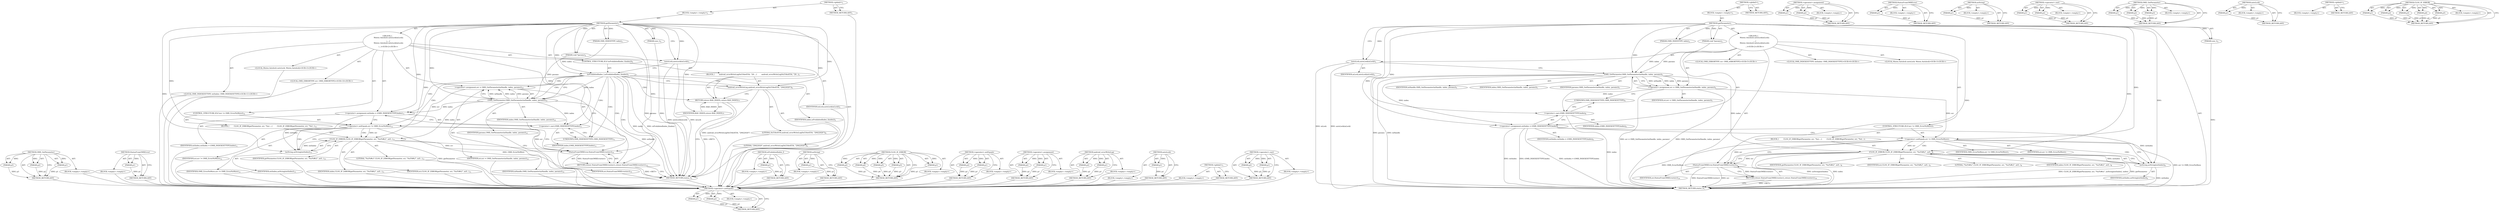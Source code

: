 digraph "&lt;operator&gt;.cast" {
vulnerable_95 [label=<(METHOD,&lt;operator&gt;.notEquals)>];
vulnerable_96 [label=<(PARAM,p1)>];
vulnerable_97 [label=<(PARAM,p2)>];
vulnerable_98 [label=<(BLOCK,&lt;empty&gt;,&lt;empty&gt;)>];
vulnerable_99 [label=<(METHOD_RETURN,ANY)>];
vulnerable_6 [label=<(METHOD,&lt;global&gt;)<SUB>1</SUB>>];
vulnerable_7 [label=<(BLOCK,&lt;empty&gt;,&lt;empty&gt;)<SUB>1</SUB>>];
vulnerable_8 [label=<(METHOD,getParameter)<SUB>1</SUB>>];
vulnerable_9 [label=<(PARAM,OMX_INDEXTYPE index)<SUB>2</SUB>>];
vulnerable_10 [label=<(PARAM,void *params)<SUB>2</SUB>>];
vulnerable_11 [label=<(PARAM,size_t)<SUB>2</SUB>>];
vulnerable_12 [label="<(BLOCK,{
     Mutex::Autolock autoLock(mLock);
 
     ...,{
     Mutex::Autolock autoLock(mLock);
 
     ...)<SUB>2</SUB>>"];
vulnerable_13 [label="<(LOCAL,Mutex.Autolock autoLock: Mutex.Autolock)<SUB>3</SUB>>"];
vulnerable_14 [label=<(autoLock,autoLock(mLock))<SUB>3</SUB>>];
vulnerable_15 [label=<(IDENTIFIER,mLock,autoLock(mLock))<SUB>3</SUB>>];
vulnerable_16 [label="<(LOCAL,OMX_ERRORTYPE err: OMX_ERRORTYPE)<SUB>5</SUB>>"];
vulnerable_17 [label=<(&lt;operator&gt;.assignment,err = OMX_GetParameter(mHandle, index, params))<SUB>5</SUB>>];
vulnerable_18 [label=<(IDENTIFIER,err,err = OMX_GetParameter(mHandle, index, params))<SUB>5</SUB>>];
vulnerable_19 [label=<(OMX_GetParameter,OMX_GetParameter(mHandle, index, params))<SUB>5</SUB>>];
vulnerable_20 [label=<(IDENTIFIER,mHandle,OMX_GetParameter(mHandle, index, params))<SUB>5</SUB>>];
vulnerable_21 [label=<(IDENTIFIER,index,OMX_GetParameter(mHandle, index, params))<SUB>5</SUB>>];
vulnerable_22 [label=<(IDENTIFIER,params,OMX_GetParameter(mHandle, index, params))<SUB>5</SUB>>];
vulnerable_23 [label="<(LOCAL,OMX_INDEXEXTTYPE extIndex: OMX_INDEXEXTTYPE)<SUB>6</SUB>>"];
vulnerable_24 [label=<(&lt;operator&gt;.assignment,extIndex = (OMX_INDEXEXTTYPE)index)<SUB>6</SUB>>];
vulnerable_25 [label=<(IDENTIFIER,extIndex,extIndex = (OMX_INDEXEXTTYPE)index)<SUB>6</SUB>>];
vulnerable_26 [label=<(&lt;operator&gt;.cast,(OMX_INDEXEXTTYPE)index)<SUB>6</SUB>>];
vulnerable_27 [label=<(UNKNOWN,OMX_INDEXEXTTYPE,OMX_INDEXEXTTYPE)<SUB>6</SUB>>];
vulnerable_28 [label=<(IDENTIFIER,index,(OMX_INDEXEXTTYPE)index)<SUB>6</SUB>>];
vulnerable_29 [label=<(CONTROL_STRUCTURE,IF,if (err != OMX_ErrorNoMore))<SUB>7</SUB>>];
vulnerable_30 [label=<(&lt;operator&gt;.notEquals,err != OMX_ErrorNoMore)<SUB>7</SUB>>];
vulnerable_31 [label=<(IDENTIFIER,err,err != OMX_ErrorNoMore)<SUB>7</SUB>>];
vulnerable_32 [label=<(IDENTIFIER,OMX_ErrorNoMore,err != OMX_ErrorNoMore)<SUB>7</SUB>>];
vulnerable_33 [label=<(BLOCK,{
        CLOG_IF_ERROR(getParameter, err, &quot;%s(...,{
        CLOG_IF_ERROR(getParameter, err, &quot;%s(...)<SUB>7</SUB>>];
vulnerable_34 [label=<(CLOG_IF_ERROR,CLOG_IF_ERROR(getParameter, err, &quot;%s(%#x)&quot;, asS...)<SUB>8</SUB>>];
vulnerable_35 [label=<(IDENTIFIER,getParameter,CLOG_IF_ERROR(getParameter, err, &quot;%s(%#x)&quot;, asS...)<SUB>8</SUB>>];
vulnerable_36 [label=<(IDENTIFIER,err,CLOG_IF_ERROR(getParameter, err, &quot;%s(%#x)&quot;, asS...)<SUB>8</SUB>>];
vulnerable_37 [label=<(LITERAL,&quot;%s(%#x)&quot;,CLOG_IF_ERROR(getParameter, err, &quot;%s(%#x)&quot;, asS...)<SUB>8</SUB>>];
vulnerable_38 [label=<(asString,asString(extIndex))<SUB>8</SUB>>];
vulnerable_39 [label=<(IDENTIFIER,extIndex,asString(extIndex))<SUB>8</SUB>>];
vulnerable_40 [label=<(IDENTIFIER,index,CLOG_IF_ERROR(getParameter, err, &quot;%s(%#x)&quot;, asS...)<SUB>8</SUB>>];
vulnerable_41 [label=<(RETURN,return StatusFromOMXError(err);,return StatusFromOMXError(err);)<SUB>10</SUB>>];
vulnerable_42 [label=<(StatusFromOMXError,StatusFromOMXError(err))<SUB>10</SUB>>];
vulnerable_43 [label=<(IDENTIFIER,err,StatusFromOMXError(err))<SUB>10</SUB>>];
vulnerable_44 [label=<(METHOD_RETURN,status_t)<SUB>1</SUB>>];
vulnerable_46 [label=<(METHOD_RETURN,ANY)<SUB>1</SUB>>];
vulnerable_79 [label=<(METHOD,&lt;operator&gt;.assignment)>];
vulnerable_80 [label=<(PARAM,p1)>];
vulnerable_81 [label=<(PARAM,p2)>];
vulnerable_82 [label=<(BLOCK,&lt;empty&gt;,&lt;empty&gt;)>];
vulnerable_83 [label=<(METHOD_RETURN,ANY)>];
vulnerable_112 [label=<(METHOD,StatusFromOMXError)>];
vulnerable_113 [label=<(PARAM,p1)>];
vulnerable_114 [label=<(BLOCK,&lt;empty&gt;,&lt;empty&gt;)>];
vulnerable_115 [label=<(METHOD_RETURN,ANY)>];
vulnerable_108 [label=<(METHOD,asString)>];
vulnerable_109 [label=<(PARAM,p1)>];
vulnerable_110 [label=<(BLOCK,&lt;empty&gt;,&lt;empty&gt;)>];
vulnerable_111 [label=<(METHOD_RETURN,ANY)>];
vulnerable_90 [label=<(METHOD,&lt;operator&gt;.cast)>];
vulnerable_91 [label=<(PARAM,p1)>];
vulnerable_92 [label=<(PARAM,p2)>];
vulnerable_93 [label=<(BLOCK,&lt;empty&gt;,&lt;empty&gt;)>];
vulnerable_94 [label=<(METHOD_RETURN,ANY)>];
vulnerable_84 [label=<(METHOD,OMX_GetParameter)>];
vulnerable_85 [label=<(PARAM,p1)>];
vulnerable_86 [label=<(PARAM,p2)>];
vulnerable_87 [label=<(PARAM,p3)>];
vulnerable_88 [label=<(BLOCK,&lt;empty&gt;,&lt;empty&gt;)>];
vulnerable_89 [label=<(METHOD_RETURN,ANY)>];
vulnerable_75 [label=<(METHOD,autoLock)>];
vulnerable_76 [label=<(PARAM,p1)>];
vulnerable_77 [label=<(BLOCK,&lt;empty&gt;,&lt;empty&gt;)>];
vulnerable_78 [label=<(METHOD_RETURN,ANY)>];
vulnerable_69 [label=<(METHOD,&lt;global&gt;)<SUB>1</SUB>>];
vulnerable_70 [label=<(BLOCK,&lt;empty&gt;,&lt;empty&gt;)>];
vulnerable_71 [label=<(METHOD_RETURN,ANY)>];
vulnerable_100 [label=<(METHOD,CLOG_IF_ERROR)>];
vulnerable_101 [label=<(PARAM,p1)>];
vulnerable_102 [label=<(PARAM,p2)>];
vulnerable_103 [label=<(PARAM,p3)>];
vulnerable_104 [label=<(PARAM,p4)>];
vulnerable_105 [label=<(PARAM,p5)>];
vulnerable_106 [label=<(BLOCK,&lt;empty&gt;,&lt;empty&gt;)>];
vulnerable_107 [label=<(METHOD_RETURN,ANY)>];
fixed_106 [label=<(METHOD,OMX_GetParameter)>];
fixed_107 [label=<(PARAM,p1)>];
fixed_108 [label=<(PARAM,p2)>];
fixed_109 [label=<(PARAM,p3)>];
fixed_110 [label=<(BLOCK,&lt;empty&gt;,&lt;empty&gt;)>];
fixed_111 [label=<(METHOD_RETURN,ANY)>];
fixed_134 [label=<(METHOD,StatusFromOMXError)>];
fixed_135 [label=<(PARAM,p1)>];
fixed_136 [label=<(BLOCK,&lt;empty&gt;,&lt;empty&gt;)>];
fixed_137 [label=<(METHOD_RETURN,ANY)>];
fixed_6 [label=<(METHOD,&lt;global&gt;)<SUB>1</SUB>>];
fixed_7 [label=<(BLOCK,&lt;empty&gt;,&lt;empty&gt;)<SUB>1</SUB>>];
fixed_8 [label=<(METHOD,getParameter)<SUB>1</SUB>>];
fixed_9 [label=<(PARAM,OMX_INDEXTYPE index)<SUB>2</SUB>>];
fixed_10 [label=<(PARAM,void *params)<SUB>2</SUB>>];
fixed_11 [label=<(PARAM,size_t)<SUB>2</SUB>>];
fixed_12 [label="<(BLOCK,{
     Mutex::Autolock autoLock(mLock);
 
    i...,{
     Mutex::Autolock autoLock(mLock);
 
    i...)<SUB>2</SUB>>"];
fixed_13 [label="<(LOCAL,Mutex.Autolock autoLock: Mutex.Autolock)<SUB>3</SUB>>"];
fixed_14 [label=<(autoLock,autoLock(mLock))<SUB>3</SUB>>];
fixed_15 [label=<(IDENTIFIER,mLock,autoLock(mLock))<SUB>3</SUB>>];
fixed_16 [label=<(CONTROL_STRUCTURE,IF,if (isProhibitedIndex_l(index)))<SUB>5</SUB>>];
fixed_17 [label=<(isProhibitedIndex_l,isProhibitedIndex_l(index))<SUB>5</SUB>>];
fixed_18 [label=<(IDENTIFIER,index,isProhibitedIndex_l(index))<SUB>5</SUB>>];
fixed_19 [label=<(BLOCK,{
        android_errorWriteLog(0x534e4554, &quot;29...,{
        android_errorWriteLog(0x534e4554, &quot;29...)<SUB>5</SUB>>];
fixed_20 [label=<(android_errorWriteLog,android_errorWriteLog(0x534e4554, &quot;29422020&quot;))<SUB>6</SUB>>];
fixed_21 [label=<(LITERAL,0x534e4554,android_errorWriteLog(0x534e4554, &quot;29422020&quot;))<SUB>6</SUB>>];
fixed_22 [label=<(LITERAL,&quot;29422020&quot;,android_errorWriteLog(0x534e4554, &quot;29422020&quot;))<SUB>6</SUB>>];
fixed_23 [label=<(RETURN,return BAD_INDEX;,return BAD_INDEX;)<SUB>7</SUB>>];
fixed_24 [label=<(IDENTIFIER,BAD_INDEX,return BAD_INDEX;)<SUB>7</SUB>>];
fixed_25 [label="<(LOCAL,OMX_ERRORTYPE err: OMX_ERRORTYPE)<SUB>10</SUB>>"];
fixed_26 [label=<(&lt;operator&gt;.assignment,err = OMX_GetParameter(mHandle, index, params))<SUB>10</SUB>>];
fixed_27 [label=<(IDENTIFIER,err,err = OMX_GetParameter(mHandle, index, params))<SUB>10</SUB>>];
fixed_28 [label=<(OMX_GetParameter,OMX_GetParameter(mHandle, index, params))<SUB>10</SUB>>];
fixed_29 [label=<(IDENTIFIER,mHandle,OMX_GetParameter(mHandle, index, params))<SUB>10</SUB>>];
fixed_30 [label=<(IDENTIFIER,index,OMX_GetParameter(mHandle, index, params))<SUB>10</SUB>>];
fixed_31 [label=<(IDENTIFIER,params,OMX_GetParameter(mHandle, index, params))<SUB>10</SUB>>];
fixed_32 [label="<(LOCAL,OMX_INDEXEXTTYPE extIndex: OMX_INDEXEXTTYPE)<SUB>11</SUB>>"];
fixed_33 [label=<(&lt;operator&gt;.assignment,extIndex = (OMX_INDEXEXTTYPE)index)<SUB>11</SUB>>];
fixed_34 [label=<(IDENTIFIER,extIndex,extIndex = (OMX_INDEXEXTTYPE)index)<SUB>11</SUB>>];
fixed_35 [label=<(&lt;operator&gt;.cast,(OMX_INDEXEXTTYPE)index)<SUB>11</SUB>>];
fixed_36 [label=<(UNKNOWN,OMX_INDEXEXTTYPE,OMX_INDEXEXTTYPE)<SUB>11</SUB>>];
fixed_37 [label=<(IDENTIFIER,index,(OMX_INDEXEXTTYPE)index)<SUB>11</SUB>>];
fixed_38 [label=<(CONTROL_STRUCTURE,IF,if (err != OMX_ErrorNoMore))<SUB>12</SUB>>];
fixed_39 [label=<(&lt;operator&gt;.notEquals,err != OMX_ErrorNoMore)<SUB>12</SUB>>];
fixed_40 [label=<(IDENTIFIER,err,err != OMX_ErrorNoMore)<SUB>12</SUB>>];
fixed_41 [label=<(IDENTIFIER,OMX_ErrorNoMore,err != OMX_ErrorNoMore)<SUB>12</SUB>>];
fixed_42 [label=<(BLOCK,{
        CLOG_IF_ERROR(getParameter, err, &quot;%s(...,{
        CLOG_IF_ERROR(getParameter, err, &quot;%s(...)<SUB>12</SUB>>];
fixed_43 [label=<(CLOG_IF_ERROR,CLOG_IF_ERROR(getParameter, err, &quot;%s(%#x)&quot;, asS...)<SUB>13</SUB>>];
fixed_44 [label=<(IDENTIFIER,getParameter,CLOG_IF_ERROR(getParameter, err, &quot;%s(%#x)&quot;, asS...)<SUB>13</SUB>>];
fixed_45 [label=<(IDENTIFIER,err,CLOG_IF_ERROR(getParameter, err, &quot;%s(%#x)&quot;, asS...)<SUB>13</SUB>>];
fixed_46 [label=<(LITERAL,&quot;%s(%#x)&quot;,CLOG_IF_ERROR(getParameter, err, &quot;%s(%#x)&quot;, asS...)<SUB>13</SUB>>];
fixed_47 [label=<(asString,asString(extIndex))<SUB>13</SUB>>];
fixed_48 [label=<(IDENTIFIER,extIndex,asString(extIndex))<SUB>13</SUB>>];
fixed_49 [label=<(IDENTIFIER,index,CLOG_IF_ERROR(getParameter, err, &quot;%s(%#x)&quot;, asS...)<SUB>13</SUB>>];
fixed_50 [label=<(RETURN,return StatusFromOMXError(err);,return StatusFromOMXError(err);)<SUB>15</SUB>>];
fixed_51 [label=<(StatusFromOMXError,StatusFromOMXError(err))<SUB>15</SUB>>];
fixed_52 [label=<(IDENTIFIER,err,StatusFromOMXError(err))<SUB>15</SUB>>];
fixed_53 [label=<(METHOD_RETURN,status_t)<SUB>1</SUB>>];
fixed_55 [label=<(METHOD_RETURN,ANY)<SUB>1</SUB>>];
fixed_92 [label=<(METHOD,isProhibitedIndex_l)>];
fixed_93 [label=<(PARAM,p1)>];
fixed_94 [label=<(BLOCK,&lt;empty&gt;,&lt;empty&gt;)>];
fixed_95 [label=<(METHOD_RETURN,ANY)>];
fixed_130 [label=<(METHOD,asString)>];
fixed_131 [label=<(PARAM,p1)>];
fixed_132 [label=<(BLOCK,&lt;empty&gt;,&lt;empty&gt;)>];
fixed_133 [label=<(METHOD_RETURN,ANY)>];
fixed_122 [label=<(METHOD,CLOG_IF_ERROR)>];
fixed_123 [label=<(PARAM,p1)>];
fixed_124 [label=<(PARAM,p2)>];
fixed_125 [label=<(PARAM,p3)>];
fixed_126 [label=<(PARAM,p4)>];
fixed_127 [label=<(PARAM,p5)>];
fixed_128 [label=<(BLOCK,&lt;empty&gt;,&lt;empty&gt;)>];
fixed_129 [label=<(METHOD_RETURN,ANY)>];
fixed_117 [label=<(METHOD,&lt;operator&gt;.notEquals)>];
fixed_118 [label=<(PARAM,p1)>];
fixed_119 [label=<(PARAM,p2)>];
fixed_120 [label=<(BLOCK,&lt;empty&gt;,&lt;empty&gt;)>];
fixed_121 [label=<(METHOD_RETURN,ANY)>];
fixed_101 [label=<(METHOD,&lt;operator&gt;.assignment)>];
fixed_102 [label=<(PARAM,p1)>];
fixed_103 [label=<(PARAM,p2)>];
fixed_104 [label=<(BLOCK,&lt;empty&gt;,&lt;empty&gt;)>];
fixed_105 [label=<(METHOD_RETURN,ANY)>];
fixed_96 [label=<(METHOD,android_errorWriteLog)>];
fixed_97 [label=<(PARAM,p1)>];
fixed_98 [label=<(PARAM,p2)>];
fixed_99 [label=<(BLOCK,&lt;empty&gt;,&lt;empty&gt;)>];
fixed_100 [label=<(METHOD_RETURN,ANY)>];
fixed_88 [label=<(METHOD,autoLock)>];
fixed_89 [label=<(PARAM,p1)>];
fixed_90 [label=<(BLOCK,&lt;empty&gt;,&lt;empty&gt;)>];
fixed_91 [label=<(METHOD_RETURN,ANY)>];
fixed_82 [label=<(METHOD,&lt;global&gt;)<SUB>1</SUB>>];
fixed_83 [label=<(BLOCK,&lt;empty&gt;,&lt;empty&gt;)>];
fixed_84 [label=<(METHOD_RETURN,ANY)>];
fixed_112 [label=<(METHOD,&lt;operator&gt;.cast)>];
fixed_113 [label=<(PARAM,p1)>];
fixed_114 [label=<(PARAM,p2)>];
fixed_115 [label=<(BLOCK,&lt;empty&gt;,&lt;empty&gt;)>];
fixed_116 [label=<(METHOD_RETURN,ANY)>];
vulnerable_95 -> vulnerable_96  [key=0, label="AST: "];
vulnerable_95 -> vulnerable_96  [key=1, label="DDG: "];
vulnerable_95 -> vulnerable_98  [key=0, label="AST: "];
vulnerable_95 -> vulnerable_97  [key=0, label="AST: "];
vulnerable_95 -> vulnerable_97  [key=1, label="DDG: "];
vulnerable_95 -> vulnerable_99  [key=0, label="AST: "];
vulnerable_95 -> vulnerable_99  [key=1, label="CFG: "];
vulnerable_96 -> vulnerable_99  [key=0, label="DDG: p1"];
vulnerable_97 -> vulnerable_99  [key=0, label="DDG: p2"];
vulnerable_6 -> vulnerable_7  [key=0, label="AST: "];
vulnerable_6 -> vulnerable_46  [key=0, label="AST: "];
vulnerable_6 -> vulnerable_46  [key=1, label="CFG: "];
vulnerable_7 -> vulnerable_8  [key=0, label="AST: "];
vulnerable_8 -> vulnerable_9  [key=0, label="AST: "];
vulnerable_8 -> vulnerable_9  [key=1, label="DDG: "];
vulnerable_8 -> vulnerable_10  [key=0, label="AST: "];
vulnerable_8 -> vulnerable_10  [key=1, label="DDG: "];
vulnerable_8 -> vulnerable_11  [key=0, label="AST: "];
vulnerable_8 -> vulnerable_11  [key=1, label="DDG: "];
vulnerable_8 -> vulnerable_12  [key=0, label="AST: "];
vulnerable_8 -> vulnerable_44  [key=0, label="AST: "];
vulnerable_8 -> vulnerable_14  [key=0, label="CFG: "];
vulnerable_8 -> vulnerable_14  [key=1, label="DDG: "];
vulnerable_8 -> vulnerable_24  [key=0, label="DDG: "];
vulnerable_8 -> vulnerable_19  [key=0, label="DDG: "];
vulnerable_8 -> vulnerable_26  [key=0, label="DDG: "];
vulnerable_8 -> vulnerable_30  [key=0, label="DDG: "];
vulnerable_8 -> vulnerable_42  [key=0, label="DDG: "];
vulnerable_8 -> vulnerable_34  [key=0, label="DDG: "];
vulnerable_8 -> vulnerable_38  [key=0, label="DDG: "];
vulnerable_9 -> vulnerable_19  [key=0, label="DDG: index"];
vulnerable_10 -> vulnerable_19  [key=0, label="DDG: params"];
vulnerable_11 -> vulnerable_44  [key=0, label="DDG: "];
vulnerable_12 -> vulnerable_13  [key=0, label="AST: "];
vulnerable_12 -> vulnerable_14  [key=0, label="AST: "];
vulnerable_12 -> vulnerable_16  [key=0, label="AST: "];
vulnerable_12 -> vulnerable_17  [key=0, label="AST: "];
vulnerable_12 -> vulnerable_23  [key=0, label="AST: "];
vulnerable_12 -> vulnerable_24  [key=0, label="AST: "];
vulnerable_12 -> vulnerable_29  [key=0, label="AST: "];
vulnerable_12 -> vulnerable_41  [key=0, label="AST: "];
vulnerable_14 -> vulnerable_15  [key=0, label="AST: "];
vulnerable_14 -> vulnerable_19  [key=0, label="CFG: "];
vulnerable_14 -> vulnerable_44  [key=0, label="DDG: autoLock(mLock)"];
vulnerable_14 -> vulnerable_44  [key=1, label="DDG: mLock"];
vulnerable_17 -> vulnerable_18  [key=0, label="AST: "];
vulnerable_17 -> vulnerable_19  [key=0, label="AST: "];
vulnerable_17 -> vulnerable_27  [key=0, label="CFG: "];
vulnerable_17 -> vulnerable_44  [key=0, label="DDG: OMX_GetParameter(mHandle, index, params)"];
vulnerable_17 -> vulnerable_44  [key=1, label="DDG: err = OMX_GetParameter(mHandle, index, params)"];
vulnerable_17 -> vulnerable_30  [key=0, label="DDG: err"];
vulnerable_19 -> vulnerable_20  [key=0, label="AST: "];
vulnerable_19 -> vulnerable_21  [key=0, label="AST: "];
vulnerable_19 -> vulnerable_22  [key=0, label="AST: "];
vulnerable_19 -> vulnerable_17  [key=0, label="CFG: "];
vulnerable_19 -> vulnerable_17  [key=1, label="DDG: mHandle"];
vulnerable_19 -> vulnerable_17  [key=2, label="DDG: index"];
vulnerable_19 -> vulnerable_17  [key=3, label="DDG: params"];
vulnerable_19 -> vulnerable_44  [key=0, label="DDG: params"];
vulnerable_19 -> vulnerable_44  [key=1, label="DDG: mHandle"];
vulnerable_19 -> vulnerable_24  [key=0, label="DDG: index"];
vulnerable_19 -> vulnerable_26  [key=0, label="DDG: index"];
vulnerable_19 -> vulnerable_34  [key=0, label="DDG: index"];
vulnerable_24 -> vulnerable_25  [key=0, label="AST: "];
vulnerable_24 -> vulnerable_26  [key=0, label="AST: "];
vulnerable_24 -> vulnerable_30  [key=0, label="CFG: "];
vulnerable_24 -> vulnerable_44  [key=0, label="DDG: extIndex"];
vulnerable_24 -> vulnerable_44  [key=1, label="DDG: (OMX_INDEXEXTTYPE)index"];
vulnerable_24 -> vulnerable_44  [key=2, label="DDG: extIndex = (OMX_INDEXEXTTYPE)index"];
vulnerable_24 -> vulnerable_38  [key=0, label="DDG: extIndex"];
vulnerable_26 -> vulnerable_27  [key=0, label="AST: "];
vulnerable_26 -> vulnerable_28  [key=0, label="AST: "];
vulnerable_26 -> vulnerable_24  [key=0, label="CFG: "];
vulnerable_26 -> vulnerable_44  [key=0, label="DDG: index"];
vulnerable_27 -> vulnerable_26  [key=0, label="CFG: "];
vulnerable_29 -> vulnerable_30  [key=0, label="AST: "];
vulnerable_29 -> vulnerable_33  [key=0, label="AST: "];
vulnerable_30 -> vulnerable_31  [key=0, label="AST: "];
vulnerable_30 -> vulnerable_32  [key=0, label="AST: "];
vulnerable_30 -> vulnerable_38  [key=0, label="CFG: "];
vulnerable_30 -> vulnerable_38  [key=1, label="CDG: "];
vulnerable_30 -> vulnerable_42  [key=0, label="CFG: "];
vulnerable_30 -> vulnerable_42  [key=1, label="DDG: err"];
vulnerable_30 -> vulnerable_44  [key=0, label="DDG: err != OMX_ErrorNoMore"];
vulnerable_30 -> vulnerable_44  [key=1, label="DDG: OMX_ErrorNoMore"];
vulnerable_30 -> vulnerable_34  [key=0, label="DDG: err"];
vulnerable_30 -> vulnerable_34  [key=1, label="CDG: "];
vulnerable_33 -> vulnerable_34  [key=0, label="AST: "];
vulnerable_34 -> vulnerable_35  [key=0, label="AST: "];
vulnerable_34 -> vulnerable_36  [key=0, label="AST: "];
vulnerable_34 -> vulnerable_37  [key=0, label="AST: "];
vulnerable_34 -> vulnerable_38  [key=0, label="AST: "];
vulnerable_34 -> vulnerable_40  [key=0, label="AST: "];
vulnerable_34 -> vulnerable_42  [key=0, label="CFG: "];
vulnerable_34 -> vulnerable_42  [key=1, label="DDG: err"];
vulnerable_34 -> vulnerable_44  [key=0, label="DDG: asString(extIndex)"];
vulnerable_34 -> vulnerable_44  [key=1, label="DDG: index"];
vulnerable_34 -> vulnerable_44  [key=2, label="DDG: CLOG_IF_ERROR(getParameter, err, &quot;%s(%#x)&quot;, asString(extIndex), index)"];
vulnerable_34 -> vulnerable_44  [key=3, label="DDG: getParameter"];
vulnerable_38 -> vulnerable_39  [key=0, label="AST: "];
vulnerable_38 -> vulnerable_34  [key=0, label="CFG: "];
vulnerable_38 -> vulnerable_34  [key=1, label="DDG: extIndex"];
vulnerable_38 -> vulnerable_44  [key=0, label="DDG: extIndex"];
vulnerable_41 -> vulnerable_42  [key=0, label="AST: "];
vulnerable_41 -> vulnerable_44  [key=0, label="CFG: "];
vulnerable_41 -> vulnerable_44  [key=1, label="DDG: &lt;RET&gt;"];
vulnerable_42 -> vulnerable_43  [key=0, label="AST: "];
vulnerable_42 -> vulnerable_41  [key=0, label="CFG: "];
vulnerable_42 -> vulnerable_41  [key=1, label="DDG: StatusFromOMXError(err)"];
vulnerable_42 -> vulnerable_44  [key=0, label="DDG: err"];
vulnerable_42 -> vulnerable_44  [key=1, label="DDG: StatusFromOMXError(err)"];
vulnerable_79 -> vulnerable_80  [key=0, label="AST: "];
vulnerable_79 -> vulnerable_80  [key=1, label="DDG: "];
vulnerable_79 -> vulnerable_82  [key=0, label="AST: "];
vulnerable_79 -> vulnerable_81  [key=0, label="AST: "];
vulnerable_79 -> vulnerable_81  [key=1, label="DDG: "];
vulnerable_79 -> vulnerable_83  [key=0, label="AST: "];
vulnerable_79 -> vulnerable_83  [key=1, label="CFG: "];
vulnerable_80 -> vulnerable_83  [key=0, label="DDG: p1"];
vulnerable_81 -> vulnerable_83  [key=0, label="DDG: p2"];
vulnerable_112 -> vulnerable_113  [key=0, label="AST: "];
vulnerable_112 -> vulnerable_113  [key=1, label="DDG: "];
vulnerable_112 -> vulnerable_114  [key=0, label="AST: "];
vulnerable_112 -> vulnerable_115  [key=0, label="AST: "];
vulnerable_112 -> vulnerable_115  [key=1, label="CFG: "];
vulnerable_113 -> vulnerable_115  [key=0, label="DDG: p1"];
vulnerable_108 -> vulnerable_109  [key=0, label="AST: "];
vulnerable_108 -> vulnerable_109  [key=1, label="DDG: "];
vulnerable_108 -> vulnerable_110  [key=0, label="AST: "];
vulnerable_108 -> vulnerable_111  [key=0, label="AST: "];
vulnerable_108 -> vulnerable_111  [key=1, label="CFG: "];
vulnerable_109 -> vulnerable_111  [key=0, label="DDG: p1"];
vulnerable_90 -> vulnerable_91  [key=0, label="AST: "];
vulnerable_90 -> vulnerable_91  [key=1, label="DDG: "];
vulnerable_90 -> vulnerable_93  [key=0, label="AST: "];
vulnerable_90 -> vulnerable_92  [key=0, label="AST: "];
vulnerable_90 -> vulnerable_92  [key=1, label="DDG: "];
vulnerable_90 -> vulnerable_94  [key=0, label="AST: "];
vulnerable_90 -> vulnerable_94  [key=1, label="CFG: "];
vulnerable_91 -> vulnerable_94  [key=0, label="DDG: p1"];
vulnerable_92 -> vulnerable_94  [key=0, label="DDG: p2"];
vulnerable_84 -> vulnerable_85  [key=0, label="AST: "];
vulnerable_84 -> vulnerable_85  [key=1, label="DDG: "];
vulnerable_84 -> vulnerable_88  [key=0, label="AST: "];
vulnerable_84 -> vulnerable_86  [key=0, label="AST: "];
vulnerable_84 -> vulnerable_86  [key=1, label="DDG: "];
vulnerable_84 -> vulnerable_89  [key=0, label="AST: "];
vulnerable_84 -> vulnerable_89  [key=1, label="CFG: "];
vulnerable_84 -> vulnerable_87  [key=0, label="AST: "];
vulnerable_84 -> vulnerable_87  [key=1, label="DDG: "];
vulnerable_85 -> vulnerable_89  [key=0, label="DDG: p1"];
vulnerable_86 -> vulnerable_89  [key=0, label="DDG: p2"];
vulnerable_87 -> vulnerable_89  [key=0, label="DDG: p3"];
vulnerable_75 -> vulnerable_76  [key=0, label="AST: "];
vulnerable_75 -> vulnerable_76  [key=1, label="DDG: "];
vulnerable_75 -> vulnerable_77  [key=0, label="AST: "];
vulnerable_75 -> vulnerable_78  [key=0, label="AST: "];
vulnerable_75 -> vulnerable_78  [key=1, label="CFG: "];
vulnerable_76 -> vulnerable_78  [key=0, label="DDG: p1"];
vulnerable_69 -> vulnerable_70  [key=0, label="AST: "];
vulnerable_69 -> vulnerable_71  [key=0, label="AST: "];
vulnerable_69 -> vulnerable_71  [key=1, label="CFG: "];
vulnerable_100 -> vulnerable_101  [key=0, label="AST: "];
vulnerable_100 -> vulnerable_101  [key=1, label="DDG: "];
vulnerable_100 -> vulnerable_106  [key=0, label="AST: "];
vulnerable_100 -> vulnerable_102  [key=0, label="AST: "];
vulnerable_100 -> vulnerable_102  [key=1, label="DDG: "];
vulnerable_100 -> vulnerable_107  [key=0, label="AST: "];
vulnerable_100 -> vulnerable_107  [key=1, label="CFG: "];
vulnerable_100 -> vulnerable_103  [key=0, label="AST: "];
vulnerable_100 -> vulnerable_103  [key=1, label="DDG: "];
vulnerable_100 -> vulnerable_104  [key=0, label="AST: "];
vulnerable_100 -> vulnerable_104  [key=1, label="DDG: "];
vulnerable_100 -> vulnerable_105  [key=0, label="AST: "];
vulnerable_100 -> vulnerable_105  [key=1, label="DDG: "];
vulnerable_101 -> vulnerable_107  [key=0, label="DDG: p1"];
vulnerable_102 -> vulnerable_107  [key=0, label="DDG: p2"];
vulnerable_103 -> vulnerable_107  [key=0, label="DDG: p3"];
vulnerable_104 -> vulnerable_107  [key=0, label="DDG: p4"];
vulnerable_105 -> vulnerable_107  [key=0, label="DDG: p5"];
fixed_106 -> fixed_107  [key=0, label="AST: "];
fixed_106 -> fixed_107  [key=1, label="DDG: "];
fixed_106 -> fixed_110  [key=0, label="AST: "];
fixed_106 -> fixed_108  [key=0, label="AST: "];
fixed_106 -> fixed_108  [key=1, label="DDG: "];
fixed_106 -> fixed_111  [key=0, label="AST: "];
fixed_106 -> fixed_111  [key=1, label="CFG: "];
fixed_106 -> fixed_109  [key=0, label="AST: "];
fixed_106 -> fixed_109  [key=1, label="DDG: "];
fixed_107 -> fixed_111  [key=0, label="DDG: p1"];
fixed_108 -> fixed_111  [key=0, label="DDG: p2"];
fixed_109 -> fixed_111  [key=0, label="DDG: p3"];
fixed_110 -> vulnerable_95  [key=0];
fixed_111 -> vulnerable_95  [key=0];
fixed_134 -> fixed_135  [key=0, label="AST: "];
fixed_134 -> fixed_135  [key=1, label="DDG: "];
fixed_134 -> fixed_136  [key=0, label="AST: "];
fixed_134 -> fixed_137  [key=0, label="AST: "];
fixed_134 -> fixed_137  [key=1, label="CFG: "];
fixed_135 -> fixed_137  [key=0, label="DDG: p1"];
fixed_136 -> vulnerable_95  [key=0];
fixed_137 -> vulnerable_95  [key=0];
fixed_6 -> fixed_7  [key=0, label="AST: "];
fixed_6 -> fixed_55  [key=0, label="AST: "];
fixed_6 -> fixed_55  [key=1, label="CFG: "];
fixed_7 -> fixed_8  [key=0, label="AST: "];
fixed_8 -> fixed_9  [key=0, label="AST: "];
fixed_8 -> fixed_9  [key=1, label="DDG: "];
fixed_8 -> fixed_10  [key=0, label="AST: "];
fixed_8 -> fixed_10  [key=1, label="DDG: "];
fixed_8 -> fixed_11  [key=0, label="AST: "];
fixed_8 -> fixed_11  [key=1, label="DDG: "];
fixed_8 -> fixed_12  [key=0, label="AST: "];
fixed_8 -> fixed_53  [key=0, label="AST: "];
fixed_8 -> fixed_14  [key=0, label="CFG: "];
fixed_8 -> fixed_14  [key=1, label="DDG: "];
fixed_8 -> fixed_33  [key=0, label="DDG: "];
fixed_8 -> fixed_17  [key=0, label="DDG: "];
fixed_8 -> fixed_23  [key=0, label="DDG: "];
fixed_8 -> fixed_28  [key=0, label="DDG: "];
fixed_8 -> fixed_35  [key=0, label="DDG: "];
fixed_8 -> fixed_39  [key=0, label="DDG: "];
fixed_8 -> fixed_51  [key=0, label="DDG: "];
fixed_8 -> fixed_20  [key=0, label="DDG: "];
fixed_8 -> fixed_24  [key=0, label="DDG: "];
fixed_8 -> fixed_43  [key=0, label="DDG: "];
fixed_8 -> fixed_47  [key=0, label="DDG: "];
fixed_9 -> fixed_17  [key=0, label="DDG: index"];
fixed_10 -> fixed_53  [key=0, label="DDG: params"];
fixed_10 -> fixed_28  [key=0, label="DDG: params"];
fixed_11 -> fixed_53  [key=0, label="DDG: "];
fixed_12 -> fixed_13  [key=0, label="AST: "];
fixed_12 -> fixed_14  [key=0, label="AST: "];
fixed_12 -> fixed_16  [key=0, label="AST: "];
fixed_12 -> fixed_25  [key=0, label="AST: "];
fixed_12 -> fixed_26  [key=0, label="AST: "];
fixed_12 -> fixed_32  [key=0, label="AST: "];
fixed_12 -> fixed_33  [key=0, label="AST: "];
fixed_12 -> fixed_38  [key=0, label="AST: "];
fixed_12 -> fixed_50  [key=0, label="AST: "];
fixed_13 -> vulnerable_95  [key=0];
fixed_14 -> fixed_15  [key=0, label="AST: "];
fixed_14 -> fixed_17  [key=0, label="CFG: "];
fixed_14 -> fixed_53  [key=0, label="DDG: autoLock(mLock)"];
fixed_14 -> fixed_53  [key=1, label="DDG: mLock"];
fixed_15 -> vulnerable_95  [key=0];
fixed_16 -> fixed_17  [key=0, label="AST: "];
fixed_16 -> fixed_19  [key=0, label="AST: "];
fixed_17 -> fixed_18  [key=0, label="AST: "];
fixed_17 -> fixed_20  [key=0, label="CFG: "];
fixed_17 -> fixed_20  [key=1, label="CDG: "];
fixed_17 -> fixed_28  [key=0, label="CFG: "];
fixed_17 -> fixed_28  [key=1, label="DDG: index"];
fixed_17 -> fixed_28  [key=2, label="CDG: "];
fixed_17 -> fixed_53  [key=0, label="DDG: index"];
fixed_17 -> fixed_53  [key=1, label="DDG: isProhibitedIndex_l(index)"];
fixed_17 -> fixed_33  [key=0, label="CDG: "];
fixed_17 -> fixed_26  [key=0, label="CDG: "];
fixed_17 -> fixed_23  [key=0, label="CDG: "];
fixed_17 -> fixed_51  [key=0, label="CDG: "];
fixed_17 -> fixed_36  [key=0, label="CDG: "];
fixed_17 -> fixed_50  [key=0, label="CDG: "];
fixed_17 -> fixed_35  [key=0, label="CDG: "];
fixed_17 -> fixed_39  [key=0, label="CDG: "];
fixed_18 -> vulnerable_95  [key=0];
fixed_19 -> fixed_20  [key=0, label="AST: "];
fixed_19 -> fixed_23  [key=0, label="AST: "];
fixed_20 -> fixed_21  [key=0, label="AST: "];
fixed_20 -> fixed_22  [key=0, label="AST: "];
fixed_20 -> fixed_23  [key=0, label="CFG: "];
fixed_20 -> fixed_53  [key=0, label="DDG: android_errorWriteLog(0x534e4554, &quot;29422020&quot;)"];
fixed_21 -> vulnerable_95  [key=0];
fixed_22 -> vulnerable_95  [key=0];
fixed_23 -> fixed_24  [key=0, label="AST: "];
fixed_23 -> fixed_53  [key=0, label="CFG: "];
fixed_23 -> fixed_53  [key=1, label="DDG: &lt;RET&gt;"];
fixed_24 -> fixed_23  [key=0, label="DDG: BAD_INDEX"];
fixed_25 -> vulnerable_95  [key=0];
fixed_26 -> fixed_27  [key=0, label="AST: "];
fixed_26 -> fixed_28  [key=0, label="AST: "];
fixed_26 -> fixed_36  [key=0, label="CFG: "];
fixed_26 -> fixed_39  [key=0, label="DDG: err"];
fixed_27 -> vulnerable_95  [key=0];
fixed_28 -> fixed_29  [key=0, label="AST: "];
fixed_28 -> fixed_30  [key=0, label="AST: "];
fixed_28 -> fixed_31  [key=0, label="AST: "];
fixed_28 -> fixed_26  [key=0, label="CFG: "];
fixed_28 -> fixed_26  [key=1, label="DDG: mHandle"];
fixed_28 -> fixed_26  [key=2, label="DDG: index"];
fixed_28 -> fixed_26  [key=3, label="DDG: params"];
fixed_28 -> fixed_53  [key=0, label="DDG: mHandle"];
fixed_28 -> fixed_33  [key=0, label="DDG: index"];
fixed_28 -> fixed_35  [key=0, label="DDG: index"];
fixed_28 -> fixed_43  [key=0, label="DDG: index"];
fixed_29 -> vulnerable_95  [key=0];
fixed_30 -> vulnerable_95  [key=0];
fixed_31 -> vulnerable_95  [key=0];
fixed_32 -> vulnerable_95  [key=0];
fixed_33 -> fixed_34  [key=0, label="AST: "];
fixed_33 -> fixed_35  [key=0, label="AST: "];
fixed_33 -> fixed_39  [key=0, label="CFG: "];
fixed_33 -> fixed_47  [key=0, label="DDG: extIndex"];
fixed_34 -> vulnerable_95  [key=0];
fixed_35 -> fixed_36  [key=0, label="AST: "];
fixed_35 -> fixed_37  [key=0, label="AST: "];
fixed_35 -> fixed_33  [key=0, label="CFG: "];
fixed_36 -> fixed_35  [key=0, label="CFG: "];
fixed_37 -> vulnerable_95  [key=0];
fixed_38 -> fixed_39  [key=0, label="AST: "];
fixed_38 -> fixed_42  [key=0, label="AST: "];
fixed_39 -> fixed_40  [key=0, label="AST: "];
fixed_39 -> fixed_41  [key=0, label="AST: "];
fixed_39 -> fixed_47  [key=0, label="CFG: "];
fixed_39 -> fixed_47  [key=1, label="CDG: "];
fixed_39 -> fixed_51  [key=0, label="CFG: "];
fixed_39 -> fixed_51  [key=1, label="DDG: err"];
fixed_39 -> fixed_53  [key=0, label="DDG: OMX_ErrorNoMore"];
fixed_39 -> fixed_43  [key=0, label="DDG: err"];
fixed_39 -> fixed_43  [key=1, label="CDG: "];
fixed_40 -> vulnerable_95  [key=0];
fixed_41 -> vulnerable_95  [key=0];
fixed_42 -> fixed_43  [key=0, label="AST: "];
fixed_43 -> fixed_44  [key=0, label="AST: "];
fixed_43 -> fixed_45  [key=0, label="AST: "];
fixed_43 -> fixed_46  [key=0, label="AST: "];
fixed_43 -> fixed_47  [key=0, label="AST: "];
fixed_43 -> fixed_49  [key=0, label="AST: "];
fixed_43 -> fixed_51  [key=0, label="CFG: "];
fixed_43 -> fixed_51  [key=1, label="DDG: err"];
fixed_43 -> fixed_53  [key=0, label="DDG: getParameter"];
fixed_44 -> vulnerable_95  [key=0];
fixed_45 -> vulnerable_95  [key=0];
fixed_46 -> vulnerable_95  [key=0];
fixed_47 -> fixed_48  [key=0, label="AST: "];
fixed_47 -> fixed_43  [key=0, label="CFG: "];
fixed_47 -> fixed_43  [key=1, label="DDG: extIndex"];
fixed_48 -> vulnerable_95  [key=0];
fixed_49 -> vulnerable_95  [key=0];
fixed_50 -> fixed_51  [key=0, label="AST: "];
fixed_50 -> fixed_53  [key=0, label="CFG: "];
fixed_50 -> fixed_53  [key=1, label="DDG: &lt;RET&gt;"];
fixed_51 -> fixed_52  [key=0, label="AST: "];
fixed_51 -> fixed_50  [key=0, label="CFG: "];
fixed_51 -> fixed_50  [key=1, label="DDG: StatusFromOMXError(err)"];
fixed_52 -> vulnerable_95  [key=0];
fixed_53 -> vulnerable_95  [key=0];
fixed_55 -> vulnerable_95  [key=0];
fixed_92 -> fixed_93  [key=0, label="AST: "];
fixed_92 -> fixed_93  [key=1, label="DDG: "];
fixed_92 -> fixed_94  [key=0, label="AST: "];
fixed_92 -> fixed_95  [key=0, label="AST: "];
fixed_92 -> fixed_95  [key=1, label="CFG: "];
fixed_93 -> fixed_95  [key=0, label="DDG: p1"];
fixed_94 -> vulnerable_95  [key=0];
fixed_95 -> vulnerable_95  [key=0];
fixed_130 -> fixed_131  [key=0, label="AST: "];
fixed_130 -> fixed_131  [key=1, label="DDG: "];
fixed_130 -> fixed_132  [key=0, label="AST: "];
fixed_130 -> fixed_133  [key=0, label="AST: "];
fixed_130 -> fixed_133  [key=1, label="CFG: "];
fixed_131 -> fixed_133  [key=0, label="DDG: p1"];
fixed_132 -> vulnerable_95  [key=0];
fixed_133 -> vulnerable_95  [key=0];
fixed_122 -> fixed_123  [key=0, label="AST: "];
fixed_122 -> fixed_123  [key=1, label="DDG: "];
fixed_122 -> fixed_128  [key=0, label="AST: "];
fixed_122 -> fixed_124  [key=0, label="AST: "];
fixed_122 -> fixed_124  [key=1, label="DDG: "];
fixed_122 -> fixed_129  [key=0, label="AST: "];
fixed_122 -> fixed_129  [key=1, label="CFG: "];
fixed_122 -> fixed_125  [key=0, label="AST: "];
fixed_122 -> fixed_125  [key=1, label="DDG: "];
fixed_122 -> fixed_126  [key=0, label="AST: "];
fixed_122 -> fixed_126  [key=1, label="DDG: "];
fixed_122 -> fixed_127  [key=0, label="AST: "];
fixed_122 -> fixed_127  [key=1, label="DDG: "];
fixed_123 -> fixed_129  [key=0, label="DDG: p1"];
fixed_124 -> fixed_129  [key=0, label="DDG: p2"];
fixed_125 -> fixed_129  [key=0, label="DDG: p3"];
fixed_126 -> fixed_129  [key=0, label="DDG: p4"];
fixed_127 -> fixed_129  [key=0, label="DDG: p5"];
fixed_128 -> vulnerable_95  [key=0];
fixed_129 -> vulnerable_95  [key=0];
fixed_117 -> fixed_118  [key=0, label="AST: "];
fixed_117 -> fixed_118  [key=1, label="DDG: "];
fixed_117 -> fixed_120  [key=0, label="AST: "];
fixed_117 -> fixed_119  [key=0, label="AST: "];
fixed_117 -> fixed_119  [key=1, label="DDG: "];
fixed_117 -> fixed_121  [key=0, label="AST: "];
fixed_117 -> fixed_121  [key=1, label="CFG: "];
fixed_118 -> fixed_121  [key=0, label="DDG: p1"];
fixed_119 -> fixed_121  [key=0, label="DDG: p2"];
fixed_120 -> vulnerable_95  [key=0];
fixed_121 -> vulnerable_95  [key=0];
fixed_101 -> fixed_102  [key=0, label="AST: "];
fixed_101 -> fixed_102  [key=1, label="DDG: "];
fixed_101 -> fixed_104  [key=0, label="AST: "];
fixed_101 -> fixed_103  [key=0, label="AST: "];
fixed_101 -> fixed_103  [key=1, label="DDG: "];
fixed_101 -> fixed_105  [key=0, label="AST: "];
fixed_101 -> fixed_105  [key=1, label="CFG: "];
fixed_102 -> fixed_105  [key=0, label="DDG: p1"];
fixed_103 -> fixed_105  [key=0, label="DDG: p2"];
fixed_104 -> vulnerable_95  [key=0];
fixed_105 -> vulnerable_95  [key=0];
fixed_96 -> fixed_97  [key=0, label="AST: "];
fixed_96 -> fixed_97  [key=1, label="DDG: "];
fixed_96 -> fixed_99  [key=0, label="AST: "];
fixed_96 -> fixed_98  [key=0, label="AST: "];
fixed_96 -> fixed_98  [key=1, label="DDG: "];
fixed_96 -> fixed_100  [key=0, label="AST: "];
fixed_96 -> fixed_100  [key=1, label="CFG: "];
fixed_97 -> fixed_100  [key=0, label="DDG: p1"];
fixed_98 -> fixed_100  [key=0, label="DDG: p2"];
fixed_99 -> vulnerable_95  [key=0];
fixed_100 -> vulnerable_95  [key=0];
fixed_88 -> fixed_89  [key=0, label="AST: "];
fixed_88 -> fixed_89  [key=1, label="DDG: "];
fixed_88 -> fixed_90  [key=0, label="AST: "];
fixed_88 -> fixed_91  [key=0, label="AST: "];
fixed_88 -> fixed_91  [key=1, label="CFG: "];
fixed_89 -> fixed_91  [key=0, label="DDG: p1"];
fixed_90 -> vulnerable_95  [key=0];
fixed_91 -> vulnerable_95  [key=0];
fixed_82 -> fixed_83  [key=0, label="AST: "];
fixed_82 -> fixed_84  [key=0, label="AST: "];
fixed_82 -> fixed_84  [key=1, label="CFG: "];
fixed_83 -> vulnerable_95  [key=0];
fixed_84 -> vulnerable_95  [key=0];
fixed_112 -> fixed_113  [key=0, label="AST: "];
fixed_112 -> fixed_113  [key=1, label="DDG: "];
fixed_112 -> fixed_115  [key=0, label="AST: "];
fixed_112 -> fixed_114  [key=0, label="AST: "];
fixed_112 -> fixed_114  [key=1, label="DDG: "];
fixed_112 -> fixed_116  [key=0, label="AST: "];
fixed_112 -> fixed_116  [key=1, label="CFG: "];
fixed_113 -> fixed_116  [key=0, label="DDG: p1"];
fixed_114 -> fixed_116  [key=0, label="DDG: p2"];
fixed_115 -> vulnerable_95  [key=0];
fixed_116 -> vulnerable_95  [key=0];
}
